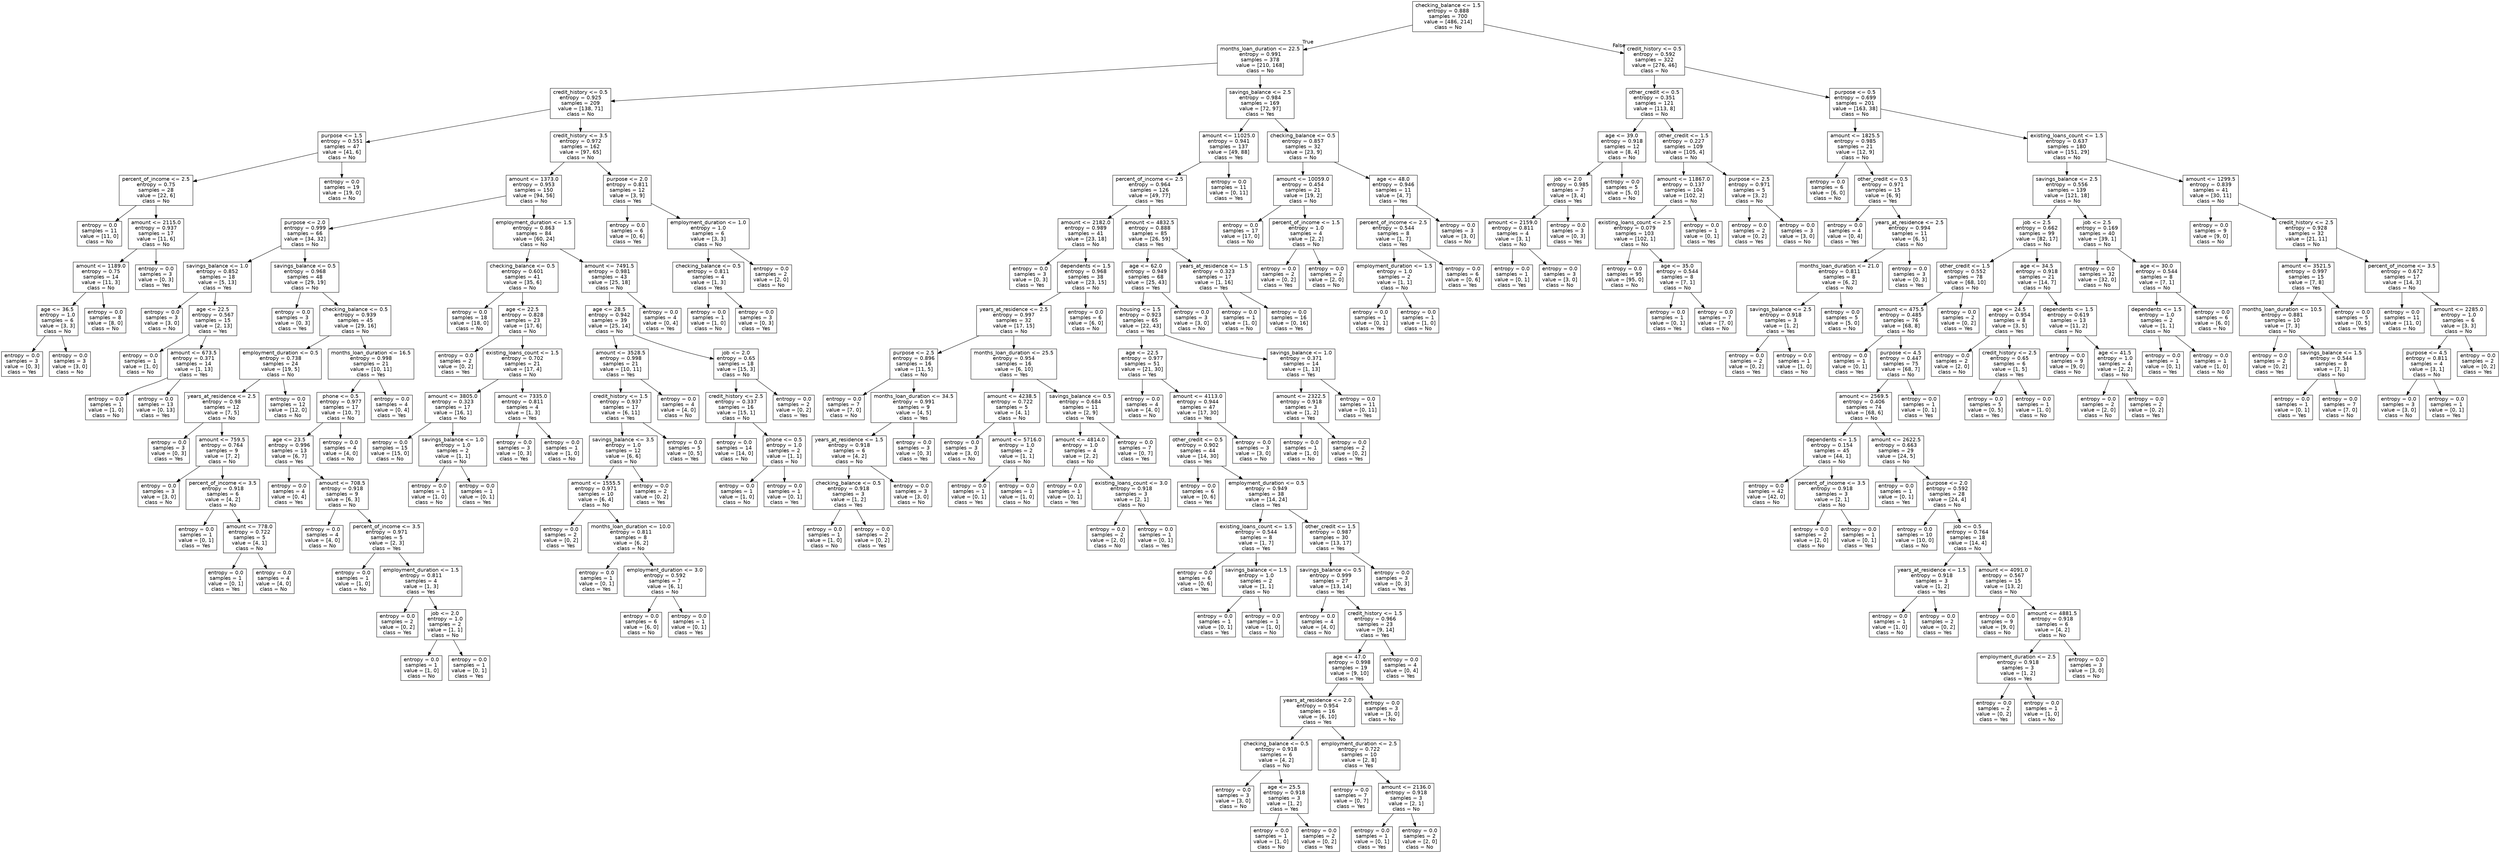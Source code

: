 digraph Tree {
node [shape=box, fontname="helvetica"] ;
edge [fontname="helvetica"] ;
0 [label="checking_balance <= 1.5\nentropy = 0.888\nsamples = 700\nvalue = [486, 214]\nclass = No"] ;
1 [label="months_loan_duration <= 22.5\nentropy = 0.991\nsamples = 378\nvalue = [210, 168]\nclass = No"] ;
0 -> 1 [labeldistance=2.5, labelangle=45, headlabel="True"] ;
2 [label="credit_history <= 0.5\nentropy = 0.925\nsamples = 209\nvalue = [138, 71]\nclass = No"] ;
1 -> 2 ;
3 [label="purpose <= 1.5\nentropy = 0.551\nsamples = 47\nvalue = [41, 6]\nclass = No"] ;
2 -> 3 ;
4 [label="percent_of_income <= 2.5\nentropy = 0.75\nsamples = 28\nvalue = [22, 6]\nclass = No"] ;
3 -> 4 ;
5 [label="entropy = 0.0\nsamples = 11\nvalue = [11, 0]\nclass = No"] ;
4 -> 5 ;
6 [label="amount <= 2115.0\nentropy = 0.937\nsamples = 17\nvalue = [11, 6]\nclass = No"] ;
4 -> 6 ;
7 [label="amount <= 1189.0\nentropy = 0.75\nsamples = 14\nvalue = [11, 3]\nclass = No"] ;
6 -> 7 ;
8 [label="age <= 36.5\nentropy = 1.0\nsamples = 6\nvalue = [3, 3]\nclass = No"] ;
7 -> 8 ;
9 [label="entropy = 0.0\nsamples = 3\nvalue = [0, 3]\nclass = Yes"] ;
8 -> 9 ;
10 [label="entropy = 0.0\nsamples = 3\nvalue = [3, 0]\nclass = No"] ;
8 -> 10 ;
11 [label="entropy = 0.0\nsamples = 8\nvalue = [8, 0]\nclass = No"] ;
7 -> 11 ;
12 [label="entropy = 0.0\nsamples = 3\nvalue = [0, 3]\nclass = Yes"] ;
6 -> 12 ;
13 [label="entropy = 0.0\nsamples = 19\nvalue = [19, 0]\nclass = No"] ;
3 -> 13 ;
14 [label="credit_history <= 3.5\nentropy = 0.972\nsamples = 162\nvalue = [97, 65]\nclass = No"] ;
2 -> 14 ;
15 [label="amount <= 1373.0\nentropy = 0.953\nsamples = 150\nvalue = [94, 56]\nclass = No"] ;
14 -> 15 ;
16 [label="purpose <= 2.0\nentropy = 0.999\nsamples = 66\nvalue = [34, 32]\nclass = No"] ;
15 -> 16 ;
17 [label="savings_balance <= 1.0\nentropy = 0.852\nsamples = 18\nvalue = [5, 13]\nclass = Yes"] ;
16 -> 17 ;
18 [label="entropy = 0.0\nsamples = 3\nvalue = [3, 0]\nclass = No"] ;
17 -> 18 ;
19 [label="age <= 22.5\nentropy = 0.567\nsamples = 15\nvalue = [2, 13]\nclass = Yes"] ;
17 -> 19 ;
20 [label="entropy = 0.0\nsamples = 1\nvalue = [1, 0]\nclass = No"] ;
19 -> 20 ;
21 [label="amount <= 673.5\nentropy = 0.371\nsamples = 14\nvalue = [1, 13]\nclass = Yes"] ;
19 -> 21 ;
22 [label="entropy = 0.0\nsamples = 1\nvalue = [1, 0]\nclass = No"] ;
21 -> 22 ;
23 [label="entropy = 0.0\nsamples = 13\nvalue = [0, 13]\nclass = Yes"] ;
21 -> 23 ;
24 [label="savings_balance <= 0.5\nentropy = 0.968\nsamples = 48\nvalue = [29, 19]\nclass = No"] ;
16 -> 24 ;
25 [label="entropy = 0.0\nsamples = 3\nvalue = [0, 3]\nclass = Yes"] ;
24 -> 25 ;
26 [label="checking_balance <= 0.5\nentropy = 0.939\nsamples = 45\nvalue = [29, 16]\nclass = No"] ;
24 -> 26 ;
27 [label="employment_duration <= 0.5\nentropy = 0.738\nsamples = 24\nvalue = [19, 5]\nclass = No"] ;
26 -> 27 ;
28 [label="years_at_residence <= 2.5\nentropy = 0.98\nsamples = 12\nvalue = [7, 5]\nclass = No"] ;
27 -> 28 ;
29 [label="entropy = 0.0\nsamples = 3\nvalue = [0, 3]\nclass = Yes"] ;
28 -> 29 ;
30 [label="amount <= 759.5\nentropy = 0.764\nsamples = 9\nvalue = [7, 2]\nclass = No"] ;
28 -> 30 ;
31 [label="entropy = 0.0\nsamples = 3\nvalue = [3, 0]\nclass = No"] ;
30 -> 31 ;
32 [label="percent_of_income <= 3.5\nentropy = 0.918\nsamples = 6\nvalue = [4, 2]\nclass = No"] ;
30 -> 32 ;
33 [label="entropy = 0.0\nsamples = 1\nvalue = [0, 1]\nclass = Yes"] ;
32 -> 33 ;
34 [label="amount <= 778.0\nentropy = 0.722\nsamples = 5\nvalue = [4, 1]\nclass = No"] ;
32 -> 34 ;
35 [label="entropy = 0.0\nsamples = 1\nvalue = [0, 1]\nclass = Yes"] ;
34 -> 35 ;
36 [label="entropy = 0.0\nsamples = 4\nvalue = [4, 0]\nclass = No"] ;
34 -> 36 ;
37 [label="entropy = 0.0\nsamples = 12\nvalue = [12, 0]\nclass = No"] ;
27 -> 37 ;
38 [label="months_loan_duration <= 16.5\nentropy = 0.998\nsamples = 21\nvalue = [10, 11]\nclass = Yes"] ;
26 -> 38 ;
39 [label="phone <= 0.5\nentropy = 0.977\nsamples = 17\nvalue = [10, 7]\nclass = No"] ;
38 -> 39 ;
40 [label="age <= 23.5\nentropy = 0.996\nsamples = 13\nvalue = [6, 7]\nclass = Yes"] ;
39 -> 40 ;
41 [label="entropy = 0.0\nsamples = 4\nvalue = [0, 4]\nclass = Yes"] ;
40 -> 41 ;
42 [label="amount <= 708.5\nentropy = 0.918\nsamples = 9\nvalue = [6, 3]\nclass = No"] ;
40 -> 42 ;
43 [label="entropy = 0.0\nsamples = 4\nvalue = [4, 0]\nclass = No"] ;
42 -> 43 ;
44 [label="percent_of_income <= 3.5\nentropy = 0.971\nsamples = 5\nvalue = [2, 3]\nclass = Yes"] ;
42 -> 44 ;
45 [label="entropy = 0.0\nsamples = 1\nvalue = [1, 0]\nclass = No"] ;
44 -> 45 ;
46 [label="employment_duration <= 1.5\nentropy = 0.811\nsamples = 4\nvalue = [1, 3]\nclass = Yes"] ;
44 -> 46 ;
47 [label="entropy = 0.0\nsamples = 2\nvalue = [0, 2]\nclass = Yes"] ;
46 -> 47 ;
48 [label="job <= 2.0\nentropy = 1.0\nsamples = 2\nvalue = [1, 1]\nclass = No"] ;
46 -> 48 ;
49 [label="entropy = 0.0\nsamples = 1\nvalue = [1, 0]\nclass = No"] ;
48 -> 49 ;
50 [label="entropy = 0.0\nsamples = 1\nvalue = [0, 1]\nclass = Yes"] ;
48 -> 50 ;
51 [label="entropy = 0.0\nsamples = 4\nvalue = [4, 0]\nclass = No"] ;
39 -> 51 ;
52 [label="entropy = 0.0\nsamples = 4\nvalue = [0, 4]\nclass = Yes"] ;
38 -> 52 ;
53 [label="employment_duration <= 1.5\nentropy = 0.863\nsamples = 84\nvalue = [60, 24]\nclass = No"] ;
15 -> 53 ;
54 [label="checking_balance <= 0.5\nentropy = 0.601\nsamples = 41\nvalue = [35, 6]\nclass = No"] ;
53 -> 54 ;
55 [label="entropy = 0.0\nsamples = 18\nvalue = [18, 0]\nclass = No"] ;
54 -> 55 ;
56 [label="age <= 22.5\nentropy = 0.828\nsamples = 23\nvalue = [17, 6]\nclass = No"] ;
54 -> 56 ;
57 [label="entropy = 0.0\nsamples = 2\nvalue = [0, 2]\nclass = Yes"] ;
56 -> 57 ;
58 [label="existing_loans_count <= 1.5\nentropy = 0.702\nsamples = 21\nvalue = [17, 4]\nclass = No"] ;
56 -> 58 ;
59 [label="amount <= 3805.0\nentropy = 0.323\nsamples = 17\nvalue = [16, 1]\nclass = No"] ;
58 -> 59 ;
60 [label="entropy = 0.0\nsamples = 15\nvalue = [15, 0]\nclass = No"] ;
59 -> 60 ;
61 [label="savings_balance <= 1.0\nentropy = 1.0\nsamples = 2\nvalue = [1, 1]\nclass = No"] ;
59 -> 61 ;
62 [label="entropy = 0.0\nsamples = 1\nvalue = [1, 0]\nclass = No"] ;
61 -> 62 ;
63 [label="entropy = 0.0\nsamples = 1\nvalue = [0, 1]\nclass = Yes"] ;
61 -> 63 ;
64 [label="amount <= 7335.0\nentropy = 0.811\nsamples = 4\nvalue = [1, 3]\nclass = Yes"] ;
58 -> 64 ;
65 [label="entropy = 0.0\nsamples = 3\nvalue = [0, 3]\nclass = Yes"] ;
64 -> 65 ;
66 [label="entropy = 0.0\nsamples = 1\nvalue = [1, 0]\nclass = No"] ;
64 -> 66 ;
67 [label="amount <= 7491.5\nentropy = 0.981\nsamples = 43\nvalue = [25, 18]\nclass = No"] ;
53 -> 67 ;
68 [label="age <= 28.5\nentropy = 0.942\nsamples = 39\nvalue = [25, 14]\nclass = No"] ;
67 -> 68 ;
69 [label="amount <= 3528.5\nentropy = 0.998\nsamples = 21\nvalue = [10, 11]\nclass = Yes"] ;
68 -> 69 ;
70 [label="credit_history <= 1.5\nentropy = 0.937\nsamples = 17\nvalue = [6, 11]\nclass = Yes"] ;
69 -> 70 ;
71 [label="savings_balance <= 3.5\nentropy = 1.0\nsamples = 12\nvalue = [6, 6]\nclass = No"] ;
70 -> 71 ;
72 [label="amount <= 1555.5\nentropy = 0.971\nsamples = 10\nvalue = [6, 4]\nclass = No"] ;
71 -> 72 ;
73 [label="entropy = 0.0\nsamples = 2\nvalue = [0, 2]\nclass = Yes"] ;
72 -> 73 ;
74 [label="months_loan_duration <= 10.0\nentropy = 0.811\nsamples = 8\nvalue = [6, 2]\nclass = No"] ;
72 -> 74 ;
75 [label="entropy = 0.0\nsamples = 1\nvalue = [0, 1]\nclass = Yes"] ;
74 -> 75 ;
76 [label="employment_duration <= 3.0\nentropy = 0.592\nsamples = 7\nvalue = [6, 1]\nclass = No"] ;
74 -> 76 ;
77 [label="entropy = 0.0\nsamples = 6\nvalue = [6, 0]\nclass = No"] ;
76 -> 77 ;
78 [label="entropy = 0.0\nsamples = 1\nvalue = [0, 1]\nclass = Yes"] ;
76 -> 78 ;
79 [label="entropy = 0.0\nsamples = 2\nvalue = [0, 2]\nclass = Yes"] ;
71 -> 79 ;
80 [label="entropy = 0.0\nsamples = 5\nvalue = [0, 5]\nclass = Yes"] ;
70 -> 80 ;
81 [label="entropy = 0.0\nsamples = 4\nvalue = [4, 0]\nclass = No"] ;
69 -> 81 ;
82 [label="job <= 2.0\nentropy = 0.65\nsamples = 18\nvalue = [15, 3]\nclass = No"] ;
68 -> 82 ;
83 [label="credit_history <= 2.5\nentropy = 0.337\nsamples = 16\nvalue = [15, 1]\nclass = No"] ;
82 -> 83 ;
84 [label="entropy = 0.0\nsamples = 14\nvalue = [14, 0]\nclass = No"] ;
83 -> 84 ;
85 [label="phone <= 0.5\nentropy = 1.0\nsamples = 2\nvalue = [1, 1]\nclass = No"] ;
83 -> 85 ;
86 [label="entropy = 0.0\nsamples = 1\nvalue = [1, 0]\nclass = No"] ;
85 -> 86 ;
87 [label="entropy = 0.0\nsamples = 1\nvalue = [0, 1]\nclass = Yes"] ;
85 -> 87 ;
88 [label="entropy = 0.0\nsamples = 2\nvalue = [0, 2]\nclass = Yes"] ;
82 -> 88 ;
89 [label="entropy = 0.0\nsamples = 4\nvalue = [0, 4]\nclass = Yes"] ;
67 -> 89 ;
90 [label="purpose <= 2.0\nentropy = 0.811\nsamples = 12\nvalue = [3, 9]\nclass = Yes"] ;
14 -> 90 ;
91 [label="entropy = 0.0\nsamples = 6\nvalue = [0, 6]\nclass = Yes"] ;
90 -> 91 ;
92 [label="employment_duration <= 1.0\nentropy = 1.0\nsamples = 6\nvalue = [3, 3]\nclass = No"] ;
90 -> 92 ;
93 [label="checking_balance <= 0.5\nentropy = 0.811\nsamples = 4\nvalue = [1, 3]\nclass = Yes"] ;
92 -> 93 ;
94 [label="entropy = 0.0\nsamples = 1\nvalue = [1, 0]\nclass = No"] ;
93 -> 94 ;
95 [label="entropy = 0.0\nsamples = 3\nvalue = [0, 3]\nclass = Yes"] ;
93 -> 95 ;
96 [label="entropy = 0.0\nsamples = 2\nvalue = [2, 0]\nclass = No"] ;
92 -> 96 ;
97 [label="savings_balance <= 2.5\nentropy = 0.984\nsamples = 169\nvalue = [72, 97]\nclass = Yes"] ;
1 -> 97 ;
98 [label="amount <= 11025.0\nentropy = 0.941\nsamples = 137\nvalue = [49, 88]\nclass = Yes"] ;
97 -> 98 ;
99 [label="percent_of_income <= 2.5\nentropy = 0.964\nsamples = 126\nvalue = [49, 77]\nclass = Yes"] ;
98 -> 99 ;
100 [label="amount <= 2182.0\nentropy = 0.989\nsamples = 41\nvalue = [23, 18]\nclass = No"] ;
99 -> 100 ;
101 [label="entropy = 0.0\nsamples = 3\nvalue = [0, 3]\nclass = Yes"] ;
100 -> 101 ;
102 [label="dependents <= 1.5\nentropy = 0.968\nsamples = 38\nvalue = [23, 15]\nclass = No"] ;
100 -> 102 ;
103 [label="years_at_residence <= 2.5\nentropy = 0.997\nsamples = 32\nvalue = [17, 15]\nclass = No"] ;
102 -> 103 ;
104 [label="purpose <= 2.5\nentropy = 0.896\nsamples = 16\nvalue = [11, 5]\nclass = No"] ;
103 -> 104 ;
105 [label="entropy = 0.0\nsamples = 7\nvalue = [7, 0]\nclass = No"] ;
104 -> 105 ;
106 [label="months_loan_duration <= 34.5\nentropy = 0.991\nsamples = 9\nvalue = [4, 5]\nclass = Yes"] ;
104 -> 106 ;
107 [label="years_at_residence <= 1.5\nentropy = 0.918\nsamples = 6\nvalue = [4, 2]\nclass = No"] ;
106 -> 107 ;
108 [label="checking_balance <= 0.5\nentropy = 0.918\nsamples = 3\nvalue = [1, 2]\nclass = Yes"] ;
107 -> 108 ;
109 [label="entropy = 0.0\nsamples = 1\nvalue = [1, 0]\nclass = No"] ;
108 -> 109 ;
110 [label="entropy = 0.0\nsamples = 2\nvalue = [0, 2]\nclass = Yes"] ;
108 -> 110 ;
111 [label="entropy = 0.0\nsamples = 3\nvalue = [3, 0]\nclass = No"] ;
107 -> 111 ;
112 [label="entropy = 0.0\nsamples = 3\nvalue = [0, 3]\nclass = Yes"] ;
106 -> 112 ;
113 [label="months_loan_duration <= 25.5\nentropy = 0.954\nsamples = 16\nvalue = [6, 10]\nclass = Yes"] ;
103 -> 113 ;
114 [label="amount <= 4238.5\nentropy = 0.722\nsamples = 5\nvalue = [4, 1]\nclass = No"] ;
113 -> 114 ;
115 [label="entropy = 0.0\nsamples = 3\nvalue = [3, 0]\nclass = No"] ;
114 -> 115 ;
116 [label="amount <= 5716.0\nentropy = 1.0\nsamples = 2\nvalue = [1, 1]\nclass = No"] ;
114 -> 116 ;
117 [label="entropy = 0.0\nsamples = 1\nvalue = [0, 1]\nclass = Yes"] ;
116 -> 117 ;
118 [label="entropy = 0.0\nsamples = 1\nvalue = [1, 0]\nclass = No"] ;
116 -> 118 ;
119 [label="savings_balance <= 0.5\nentropy = 0.684\nsamples = 11\nvalue = [2, 9]\nclass = Yes"] ;
113 -> 119 ;
120 [label="amount <= 4814.0\nentropy = 1.0\nsamples = 4\nvalue = [2, 2]\nclass = No"] ;
119 -> 120 ;
121 [label="entropy = 0.0\nsamples = 1\nvalue = [0, 1]\nclass = Yes"] ;
120 -> 121 ;
122 [label="existing_loans_count <= 3.0\nentropy = 0.918\nsamples = 3\nvalue = [2, 1]\nclass = No"] ;
120 -> 122 ;
123 [label="entropy = 0.0\nsamples = 2\nvalue = [2, 0]\nclass = No"] ;
122 -> 123 ;
124 [label="entropy = 0.0\nsamples = 1\nvalue = [0, 1]\nclass = Yes"] ;
122 -> 124 ;
125 [label="entropy = 0.0\nsamples = 7\nvalue = [0, 7]\nclass = Yes"] ;
119 -> 125 ;
126 [label="entropy = 0.0\nsamples = 6\nvalue = [6, 0]\nclass = No"] ;
102 -> 126 ;
127 [label="amount <= 4832.5\nentropy = 0.888\nsamples = 85\nvalue = [26, 59]\nclass = Yes"] ;
99 -> 127 ;
128 [label="age <= 62.0\nentropy = 0.949\nsamples = 68\nvalue = [25, 43]\nclass = Yes"] ;
127 -> 128 ;
129 [label="housing <= 1.5\nentropy = 0.923\nsamples = 65\nvalue = [22, 43]\nclass = Yes"] ;
128 -> 129 ;
130 [label="age <= 22.5\nentropy = 0.977\nsamples = 51\nvalue = [21, 30]\nclass = Yes"] ;
129 -> 130 ;
131 [label="entropy = 0.0\nsamples = 4\nvalue = [4, 0]\nclass = No"] ;
130 -> 131 ;
132 [label="amount <= 4113.0\nentropy = 0.944\nsamples = 47\nvalue = [17, 30]\nclass = Yes"] ;
130 -> 132 ;
133 [label="other_credit <= 0.5\nentropy = 0.902\nsamples = 44\nvalue = [14, 30]\nclass = Yes"] ;
132 -> 133 ;
134 [label="entropy = 0.0\nsamples = 6\nvalue = [0, 6]\nclass = Yes"] ;
133 -> 134 ;
135 [label="employment_duration <= 0.5\nentropy = 0.949\nsamples = 38\nvalue = [14, 24]\nclass = Yes"] ;
133 -> 135 ;
136 [label="existing_loans_count <= 1.5\nentropy = 0.544\nsamples = 8\nvalue = [1, 7]\nclass = Yes"] ;
135 -> 136 ;
137 [label="entropy = 0.0\nsamples = 6\nvalue = [0, 6]\nclass = Yes"] ;
136 -> 137 ;
138 [label="savings_balance <= 1.5\nentropy = 1.0\nsamples = 2\nvalue = [1, 1]\nclass = No"] ;
136 -> 138 ;
139 [label="entropy = 0.0\nsamples = 1\nvalue = [0, 1]\nclass = Yes"] ;
138 -> 139 ;
140 [label="entropy = 0.0\nsamples = 1\nvalue = [1, 0]\nclass = No"] ;
138 -> 140 ;
141 [label="other_credit <= 1.5\nentropy = 0.987\nsamples = 30\nvalue = [13, 17]\nclass = Yes"] ;
135 -> 141 ;
142 [label="savings_balance <= 0.5\nentropy = 0.999\nsamples = 27\nvalue = [13, 14]\nclass = Yes"] ;
141 -> 142 ;
143 [label="entropy = 0.0\nsamples = 4\nvalue = [4, 0]\nclass = No"] ;
142 -> 143 ;
144 [label="credit_history <= 1.5\nentropy = 0.966\nsamples = 23\nvalue = [9, 14]\nclass = Yes"] ;
142 -> 144 ;
145 [label="age <= 47.0\nentropy = 0.998\nsamples = 19\nvalue = [9, 10]\nclass = Yes"] ;
144 -> 145 ;
146 [label="years_at_residence <= 2.0\nentropy = 0.954\nsamples = 16\nvalue = [6, 10]\nclass = Yes"] ;
145 -> 146 ;
147 [label="checking_balance <= 0.5\nentropy = 0.918\nsamples = 6\nvalue = [4, 2]\nclass = No"] ;
146 -> 147 ;
148 [label="entropy = 0.0\nsamples = 3\nvalue = [3, 0]\nclass = No"] ;
147 -> 148 ;
149 [label="age <= 25.5\nentropy = 0.918\nsamples = 3\nvalue = [1, 2]\nclass = Yes"] ;
147 -> 149 ;
150 [label="entropy = 0.0\nsamples = 1\nvalue = [1, 0]\nclass = No"] ;
149 -> 150 ;
151 [label="entropy = 0.0\nsamples = 2\nvalue = [0, 2]\nclass = Yes"] ;
149 -> 151 ;
152 [label="employment_duration <= 2.5\nentropy = 0.722\nsamples = 10\nvalue = [2, 8]\nclass = Yes"] ;
146 -> 152 ;
153 [label="entropy = 0.0\nsamples = 7\nvalue = [0, 7]\nclass = Yes"] ;
152 -> 153 ;
154 [label="amount <= 2136.0\nentropy = 0.918\nsamples = 3\nvalue = [2, 1]\nclass = No"] ;
152 -> 154 ;
155 [label="entropy = 0.0\nsamples = 1\nvalue = [0, 1]\nclass = Yes"] ;
154 -> 155 ;
156 [label="entropy = 0.0\nsamples = 2\nvalue = [2, 0]\nclass = No"] ;
154 -> 156 ;
157 [label="entropy = 0.0\nsamples = 3\nvalue = [3, 0]\nclass = No"] ;
145 -> 157 ;
158 [label="entropy = 0.0\nsamples = 4\nvalue = [0, 4]\nclass = Yes"] ;
144 -> 158 ;
159 [label="entropy = 0.0\nsamples = 3\nvalue = [0, 3]\nclass = Yes"] ;
141 -> 159 ;
160 [label="entropy = 0.0\nsamples = 3\nvalue = [3, 0]\nclass = No"] ;
132 -> 160 ;
161 [label="savings_balance <= 1.0\nentropy = 0.371\nsamples = 14\nvalue = [1, 13]\nclass = Yes"] ;
129 -> 161 ;
162 [label="amount <= 2322.5\nentropy = 0.918\nsamples = 3\nvalue = [1, 2]\nclass = Yes"] ;
161 -> 162 ;
163 [label="entropy = 0.0\nsamples = 1\nvalue = [1, 0]\nclass = No"] ;
162 -> 163 ;
164 [label="entropy = 0.0\nsamples = 2\nvalue = [0, 2]\nclass = Yes"] ;
162 -> 164 ;
165 [label="entropy = 0.0\nsamples = 11\nvalue = [0, 11]\nclass = Yes"] ;
161 -> 165 ;
166 [label="entropy = 0.0\nsamples = 3\nvalue = [3, 0]\nclass = No"] ;
128 -> 166 ;
167 [label="years_at_residence <= 1.5\nentropy = 0.323\nsamples = 17\nvalue = [1, 16]\nclass = Yes"] ;
127 -> 167 ;
168 [label="entropy = 0.0\nsamples = 1\nvalue = [1, 0]\nclass = No"] ;
167 -> 168 ;
169 [label="entropy = 0.0\nsamples = 16\nvalue = [0, 16]\nclass = Yes"] ;
167 -> 169 ;
170 [label="entropy = 0.0\nsamples = 11\nvalue = [0, 11]\nclass = Yes"] ;
98 -> 170 ;
171 [label="checking_balance <= 0.5\nentropy = 0.857\nsamples = 32\nvalue = [23, 9]\nclass = No"] ;
97 -> 171 ;
172 [label="amount <= 10059.0\nentropy = 0.454\nsamples = 21\nvalue = [19, 2]\nclass = No"] ;
171 -> 172 ;
173 [label="entropy = 0.0\nsamples = 17\nvalue = [17, 0]\nclass = No"] ;
172 -> 173 ;
174 [label="percent_of_income <= 1.5\nentropy = 1.0\nsamples = 4\nvalue = [2, 2]\nclass = No"] ;
172 -> 174 ;
175 [label="entropy = 0.0\nsamples = 2\nvalue = [0, 2]\nclass = Yes"] ;
174 -> 175 ;
176 [label="entropy = 0.0\nsamples = 2\nvalue = [2, 0]\nclass = No"] ;
174 -> 176 ;
177 [label="age <= 48.0\nentropy = 0.946\nsamples = 11\nvalue = [4, 7]\nclass = Yes"] ;
171 -> 177 ;
178 [label="percent_of_income <= 2.5\nentropy = 0.544\nsamples = 8\nvalue = [1, 7]\nclass = Yes"] ;
177 -> 178 ;
179 [label="employment_duration <= 1.5\nentropy = 1.0\nsamples = 2\nvalue = [1, 1]\nclass = No"] ;
178 -> 179 ;
180 [label="entropy = 0.0\nsamples = 1\nvalue = [0, 1]\nclass = Yes"] ;
179 -> 180 ;
181 [label="entropy = 0.0\nsamples = 1\nvalue = [1, 0]\nclass = No"] ;
179 -> 181 ;
182 [label="entropy = 0.0\nsamples = 6\nvalue = [0, 6]\nclass = Yes"] ;
178 -> 182 ;
183 [label="entropy = 0.0\nsamples = 3\nvalue = [3, 0]\nclass = No"] ;
177 -> 183 ;
184 [label="credit_history <= 0.5\nentropy = 0.592\nsamples = 322\nvalue = [276, 46]\nclass = No"] ;
0 -> 184 [labeldistance=2.5, labelangle=-45, headlabel="False"] ;
185 [label="other_credit <= 0.5\nentropy = 0.351\nsamples = 121\nvalue = [113, 8]\nclass = No"] ;
184 -> 185 ;
186 [label="age <= 39.0\nentropy = 0.918\nsamples = 12\nvalue = [8, 4]\nclass = No"] ;
185 -> 186 ;
187 [label="job <= 2.0\nentropy = 0.985\nsamples = 7\nvalue = [3, 4]\nclass = Yes"] ;
186 -> 187 ;
188 [label="amount <= 2159.0\nentropy = 0.811\nsamples = 4\nvalue = [3, 1]\nclass = No"] ;
187 -> 188 ;
189 [label="entropy = 0.0\nsamples = 1\nvalue = [0, 1]\nclass = Yes"] ;
188 -> 189 ;
190 [label="entropy = 0.0\nsamples = 3\nvalue = [3, 0]\nclass = No"] ;
188 -> 190 ;
191 [label="entropy = 0.0\nsamples = 3\nvalue = [0, 3]\nclass = Yes"] ;
187 -> 191 ;
192 [label="entropy = 0.0\nsamples = 5\nvalue = [5, 0]\nclass = No"] ;
186 -> 192 ;
193 [label="other_credit <= 1.5\nentropy = 0.227\nsamples = 109\nvalue = [105, 4]\nclass = No"] ;
185 -> 193 ;
194 [label="amount <= 11867.0\nentropy = 0.137\nsamples = 104\nvalue = [102, 2]\nclass = No"] ;
193 -> 194 ;
195 [label="existing_loans_count <= 2.5\nentropy = 0.079\nsamples = 103\nvalue = [102, 1]\nclass = No"] ;
194 -> 195 ;
196 [label="entropy = 0.0\nsamples = 95\nvalue = [95, 0]\nclass = No"] ;
195 -> 196 ;
197 [label="age <= 35.0\nentropy = 0.544\nsamples = 8\nvalue = [7, 1]\nclass = No"] ;
195 -> 197 ;
198 [label="entropy = 0.0\nsamples = 1\nvalue = [0, 1]\nclass = Yes"] ;
197 -> 198 ;
199 [label="entropy = 0.0\nsamples = 7\nvalue = [7, 0]\nclass = No"] ;
197 -> 199 ;
200 [label="entropy = 0.0\nsamples = 1\nvalue = [0, 1]\nclass = Yes"] ;
194 -> 200 ;
201 [label="purpose <= 2.5\nentropy = 0.971\nsamples = 5\nvalue = [3, 2]\nclass = No"] ;
193 -> 201 ;
202 [label="entropy = 0.0\nsamples = 2\nvalue = [0, 2]\nclass = Yes"] ;
201 -> 202 ;
203 [label="entropy = 0.0\nsamples = 3\nvalue = [3, 0]\nclass = No"] ;
201 -> 203 ;
204 [label="purpose <= 0.5\nentropy = 0.699\nsamples = 201\nvalue = [163, 38]\nclass = No"] ;
184 -> 204 ;
205 [label="amount <= 1825.5\nentropy = 0.985\nsamples = 21\nvalue = [12, 9]\nclass = No"] ;
204 -> 205 ;
206 [label="entropy = 0.0\nsamples = 6\nvalue = [6, 0]\nclass = No"] ;
205 -> 206 ;
207 [label="other_credit <= 0.5\nentropy = 0.971\nsamples = 15\nvalue = [6, 9]\nclass = Yes"] ;
205 -> 207 ;
208 [label="entropy = 0.0\nsamples = 4\nvalue = [0, 4]\nclass = Yes"] ;
207 -> 208 ;
209 [label="years_at_residence <= 2.5\nentropy = 0.994\nsamples = 11\nvalue = [6, 5]\nclass = No"] ;
207 -> 209 ;
210 [label="months_loan_duration <= 21.0\nentropy = 0.811\nsamples = 8\nvalue = [6, 2]\nclass = No"] ;
209 -> 210 ;
211 [label="savings_balance <= 2.5\nentropy = 0.918\nsamples = 3\nvalue = [1, 2]\nclass = Yes"] ;
210 -> 211 ;
212 [label="entropy = 0.0\nsamples = 2\nvalue = [0, 2]\nclass = Yes"] ;
211 -> 212 ;
213 [label="entropy = 0.0\nsamples = 1\nvalue = [1, 0]\nclass = No"] ;
211 -> 213 ;
214 [label="entropy = 0.0\nsamples = 5\nvalue = [5, 0]\nclass = No"] ;
210 -> 214 ;
215 [label="entropy = 0.0\nsamples = 3\nvalue = [0, 3]\nclass = Yes"] ;
209 -> 215 ;
216 [label="existing_loans_count <= 1.5\nentropy = 0.637\nsamples = 180\nvalue = [151, 29]\nclass = No"] ;
204 -> 216 ;
217 [label="savings_balance <= 2.5\nentropy = 0.556\nsamples = 139\nvalue = [121, 18]\nclass = No"] ;
216 -> 217 ;
218 [label="job <= 2.5\nentropy = 0.662\nsamples = 99\nvalue = [82, 17]\nclass = No"] ;
217 -> 218 ;
219 [label="other_credit <= 1.5\nentropy = 0.552\nsamples = 78\nvalue = [68, 10]\nclass = No"] ;
218 -> 219 ;
220 [label="amount <= 475.5\nentropy = 0.485\nsamples = 76\nvalue = [68, 8]\nclass = No"] ;
219 -> 220 ;
221 [label="entropy = 0.0\nsamples = 1\nvalue = [0, 1]\nclass = Yes"] ;
220 -> 221 ;
222 [label="purpose <= 4.5\nentropy = 0.447\nsamples = 75\nvalue = [68, 7]\nclass = No"] ;
220 -> 222 ;
223 [label="amount <= 2569.5\nentropy = 0.406\nsamples = 74\nvalue = [68, 6]\nclass = No"] ;
222 -> 223 ;
224 [label="dependents <= 1.5\nentropy = 0.154\nsamples = 45\nvalue = [44, 1]\nclass = No"] ;
223 -> 224 ;
225 [label="entropy = 0.0\nsamples = 42\nvalue = [42, 0]\nclass = No"] ;
224 -> 225 ;
226 [label="percent_of_income <= 3.5\nentropy = 0.918\nsamples = 3\nvalue = [2, 1]\nclass = No"] ;
224 -> 226 ;
227 [label="entropy = 0.0\nsamples = 2\nvalue = [2, 0]\nclass = No"] ;
226 -> 227 ;
228 [label="entropy = 0.0\nsamples = 1\nvalue = [0, 1]\nclass = Yes"] ;
226 -> 228 ;
229 [label="amount <= 2622.5\nentropy = 0.663\nsamples = 29\nvalue = [24, 5]\nclass = No"] ;
223 -> 229 ;
230 [label="entropy = 0.0\nsamples = 1\nvalue = [0, 1]\nclass = Yes"] ;
229 -> 230 ;
231 [label="purpose <= 2.0\nentropy = 0.592\nsamples = 28\nvalue = [24, 4]\nclass = No"] ;
229 -> 231 ;
232 [label="entropy = 0.0\nsamples = 10\nvalue = [10, 0]\nclass = No"] ;
231 -> 232 ;
233 [label="job <= 0.5\nentropy = 0.764\nsamples = 18\nvalue = [14, 4]\nclass = No"] ;
231 -> 233 ;
234 [label="years_at_residence <= 1.5\nentropy = 0.918\nsamples = 3\nvalue = [1, 2]\nclass = Yes"] ;
233 -> 234 ;
235 [label="entropy = 0.0\nsamples = 1\nvalue = [1, 0]\nclass = No"] ;
234 -> 235 ;
236 [label="entropy = 0.0\nsamples = 2\nvalue = [0, 2]\nclass = Yes"] ;
234 -> 236 ;
237 [label="amount <= 4091.0\nentropy = 0.567\nsamples = 15\nvalue = [13, 2]\nclass = No"] ;
233 -> 237 ;
238 [label="entropy = 0.0\nsamples = 9\nvalue = [9, 0]\nclass = No"] ;
237 -> 238 ;
239 [label="amount <= 4881.5\nentropy = 0.918\nsamples = 6\nvalue = [4, 2]\nclass = No"] ;
237 -> 239 ;
240 [label="employment_duration <= 2.5\nentropy = 0.918\nsamples = 3\nvalue = [1, 2]\nclass = Yes"] ;
239 -> 240 ;
241 [label="entropy = 0.0\nsamples = 2\nvalue = [0, 2]\nclass = Yes"] ;
240 -> 241 ;
242 [label="entropy = 0.0\nsamples = 1\nvalue = [1, 0]\nclass = No"] ;
240 -> 242 ;
243 [label="entropy = 0.0\nsamples = 3\nvalue = [3, 0]\nclass = No"] ;
239 -> 243 ;
244 [label="entropy = 0.0\nsamples = 1\nvalue = [0, 1]\nclass = Yes"] ;
222 -> 244 ;
245 [label="entropy = 0.0\nsamples = 2\nvalue = [0, 2]\nclass = Yes"] ;
219 -> 245 ;
246 [label="age <= 34.5\nentropy = 0.918\nsamples = 21\nvalue = [14, 7]\nclass = No"] ;
218 -> 246 ;
247 [label="age <= 24.5\nentropy = 0.954\nsamples = 8\nvalue = [3, 5]\nclass = Yes"] ;
246 -> 247 ;
248 [label="entropy = 0.0\nsamples = 2\nvalue = [2, 0]\nclass = No"] ;
247 -> 248 ;
249 [label="credit_history <= 2.5\nentropy = 0.65\nsamples = 6\nvalue = [1, 5]\nclass = Yes"] ;
247 -> 249 ;
250 [label="entropy = 0.0\nsamples = 5\nvalue = [0, 5]\nclass = Yes"] ;
249 -> 250 ;
251 [label="entropy = 0.0\nsamples = 1\nvalue = [1, 0]\nclass = No"] ;
249 -> 251 ;
252 [label="dependents <= 1.5\nentropy = 0.619\nsamples = 13\nvalue = [11, 2]\nclass = No"] ;
246 -> 252 ;
253 [label="entropy = 0.0\nsamples = 9\nvalue = [9, 0]\nclass = No"] ;
252 -> 253 ;
254 [label="age <= 41.5\nentropy = 1.0\nsamples = 4\nvalue = [2, 2]\nclass = No"] ;
252 -> 254 ;
255 [label="entropy = 0.0\nsamples = 2\nvalue = [2, 0]\nclass = No"] ;
254 -> 255 ;
256 [label="entropy = 0.0\nsamples = 2\nvalue = [0, 2]\nclass = Yes"] ;
254 -> 256 ;
257 [label="job <= 2.5\nentropy = 0.169\nsamples = 40\nvalue = [39, 1]\nclass = No"] ;
217 -> 257 ;
258 [label="entropy = 0.0\nsamples = 32\nvalue = [32, 0]\nclass = No"] ;
257 -> 258 ;
259 [label="age <= 30.0\nentropy = 0.544\nsamples = 8\nvalue = [7, 1]\nclass = No"] ;
257 -> 259 ;
260 [label="dependents <= 1.5\nentropy = 1.0\nsamples = 2\nvalue = [1, 1]\nclass = No"] ;
259 -> 260 ;
261 [label="entropy = 0.0\nsamples = 1\nvalue = [0, 1]\nclass = Yes"] ;
260 -> 261 ;
262 [label="entropy = 0.0\nsamples = 1\nvalue = [1, 0]\nclass = No"] ;
260 -> 262 ;
263 [label="entropy = 0.0\nsamples = 6\nvalue = [6, 0]\nclass = No"] ;
259 -> 263 ;
264 [label="amount <= 1299.5\nentropy = 0.839\nsamples = 41\nvalue = [30, 11]\nclass = No"] ;
216 -> 264 ;
265 [label="entropy = 0.0\nsamples = 9\nvalue = [9, 0]\nclass = No"] ;
264 -> 265 ;
266 [label="credit_history <= 2.5\nentropy = 0.928\nsamples = 32\nvalue = [21, 11]\nclass = No"] ;
264 -> 266 ;
267 [label="amount <= 3521.5\nentropy = 0.997\nsamples = 15\nvalue = [7, 8]\nclass = Yes"] ;
266 -> 267 ;
268 [label="months_loan_duration <= 10.5\nentropy = 0.881\nsamples = 10\nvalue = [7, 3]\nclass = No"] ;
267 -> 268 ;
269 [label="entropy = 0.0\nsamples = 2\nvalue = [0, 2]\nclass = Yes"] ;
268 -> 269 ;
270 [label="savings_balance <= 1.5\nentropy = 0.544\nsamples = 8\nvalue = [7, 1]\nclass = No"] ;
268 -> 270 ;
271 [label="entropy = 0.0\nsamples = 1\nvalue = [0, 1]\nclass = Yes"] ;
270 -> 271 ;
272 [label="entropy = 0.0\nsamples = 7\nvalue = [7, 0]\nclass = No"] ;
270 -> 272 ;
273 [label="entropy = 0.0\nsamples = 5\nvalue = [0, 5]\nclass = Yes"] ;
267 -> 273 ;
274 [label="percent_of_income <= 3.5\nentropy = 0.672\nsamples = 17\nvalue = [14, 3]\nclass = No"] ;
266 -> 274 ;
275 [label="entropy = 0.0\nsamples = 11\nvalue = [11, 0]\nclass = No"] ;
274 -> 275 ;
276 [label="amount <= 2285.0\nentropy = 1.0\nsamples = 6\nvalue = [3, 3]\nclass = No"] ;
274 -> 276 ;
277 [label="purpose <= 4.5\nentropy = 0.811\nsamples = 4\nvalue = [3, 1]\nclass = No"] ;
276 -> 277 ;
278 [label="entropy = 0.0\nsamples = 3\nvalue = [3, 0]\nclass = No"] ;
277 -> 278 ;
279 [label="entropy = 0.0\nsamples = 1\nvalue = [0, 1]\nclass = Yes"] ;
277 -> 279 ;
280 [label="entropy = 0.0\nsamples = 2\nvalue = [0, 2]\nclass = Yes"] ;
276 -> 280 ;
}